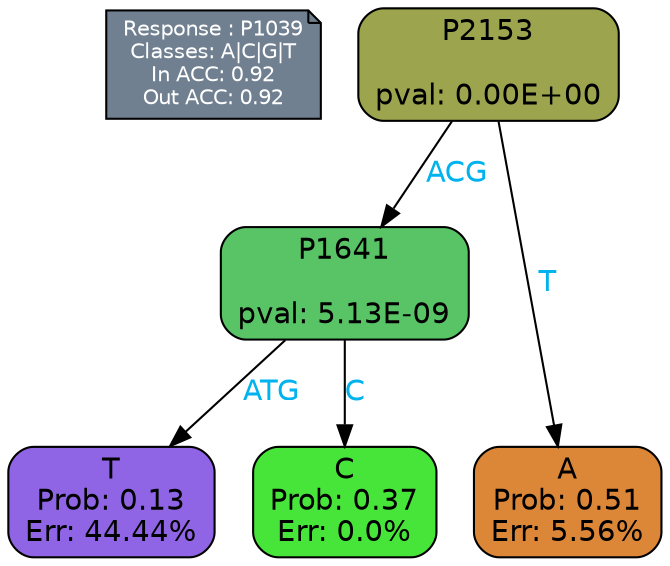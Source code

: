 digraph Tree {
node [shape=box, style="filled, rounded", color="black", fontname=helvetica] ;
graph [ranksep=equally, splines=polylines, bgcolor=transparent, dpi=600] ;
edge [fontname=helvetica] ;
LEGEND [label="Response : P1039
Classes: A|C|G|T
In ACC: 0.92
Out ACC: 0.92
",shape=note,align=left,style=filled,fillcolor="slategray",fontcolor="white",fontsize=10];1 [label="P2153

pval: 0.00E+00", fillcolor="#9ca44e"] ;
2 [label="P1641

pval: 5.13E-09", fillcolor="#59c465"] ;
3 [label="T
Prob: 0.13
Err: 44.44%", fillcolor="#9065e5"] ;
4 [label="C
Prob: 0.37
Err: 0.0%", fillcolor="#47e539"] ;
5 [label="A
Prob: 0.51
Err: 5.56%", fillcolor="#dc8638"] ;
1 -> 2 [label="ACG",fontcolor=deepskyblue2] ;
1 -> 5 [label="T",fontcolor=deepskyblue2] ;
2 -> 3 [label="ATG",fontcolor=deepskyblue2] ;
2 -> 4 [label="C",fontcolor=deepskyblue2] ;
{rank = same; 3;4;5;}{rank = same; LEGEND;1;}}